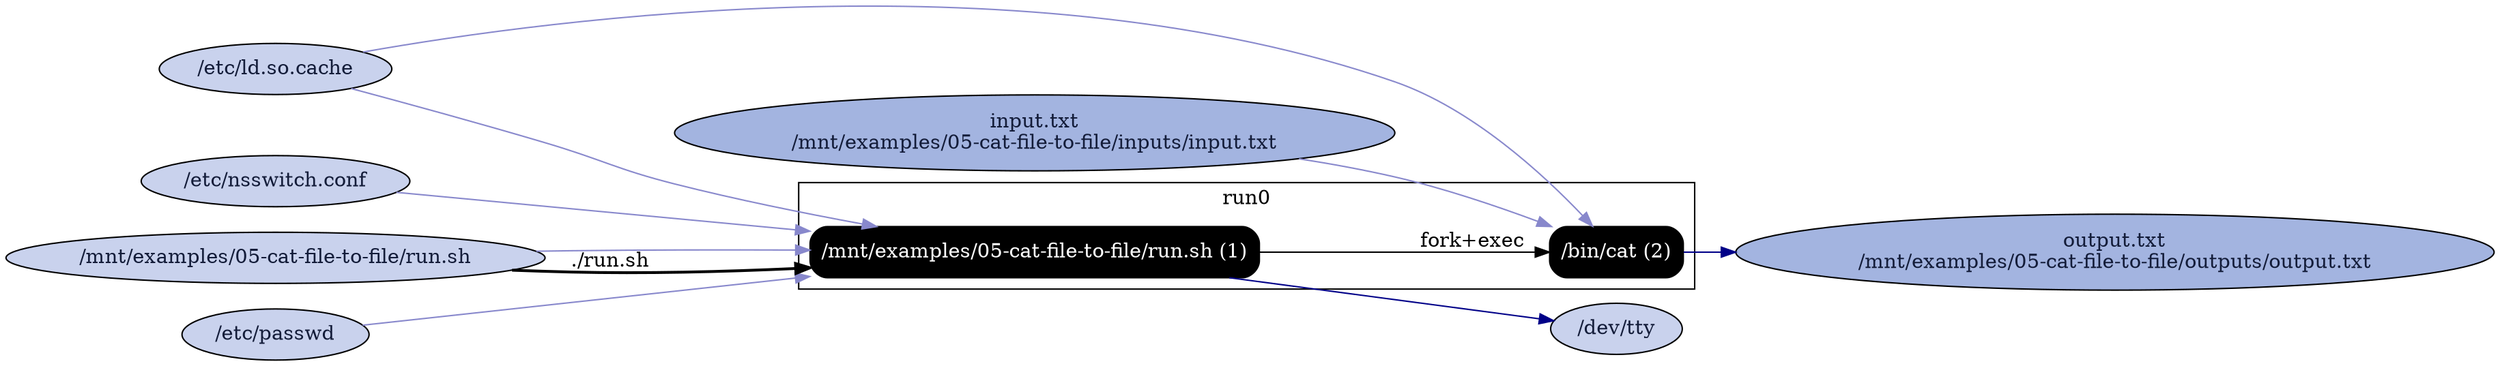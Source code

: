 digraph G {
    rankdir=LR;

    /* programs */
    node [shape=box fontcolor=white fillcolor=black style="filled,rounded"];
    subgraph cluster_run0 {
        label="run0";
        prog0 [label="/mnt/examples/05-cat-file-to-file/run.sh (1)"];
        prog1 [label="/bin/cat (2)"];
        prog0 -> prog1 [label="fork+exec"];
    }

    node [shape=ellipse fontcolor="#131C39" fillcolor="#C9D2ED"];

    /* other files */
    "/dev/tty";
    "/etc/ld.so.cache";
    "/etc/nsswitch.conf";
    "/etc/passwd";
    "/mnt/examples/05-cat-file-to-file/inputs/input.txt" [fillcolor="#A3B4E0", label="input.txt\n/mnt/examples/05-cat-file-to-file/inputs/input.txt"];
    "/mnt/examples/05-cat-file-to-file/outputs/output.txt" [fillcolor="#A3B4E0", label="output.txt\n/mnt/examples/05-cat-file-to-file/outputs/output.txt"];
    "/mnt/examples/05-cat-file-to-file/run.sh";

    "/mnt/examples/05-cat-file-to-file/run.sh" -> prog0 [style=bold, label="./run.sh"];
    "/etc/ld.so.cache" -> prog0 [color="#8888CC"];
    prog0 -> "/dev/tty" [color="#000088"];
    "/etc/nsswitch.conf" -> prog0 [color="#8888CC"];
    "/etc/passwd" -> prog0 [color="#8888CC"];
    "/mnt/examples/05-cat-file-to-file/run.sh" -> prog0 [color="#8888CC"];
    prog1 -> "/mnt/examples/05-cat-file-to-file/outputs/output.txt" [color="#000088"];
    "/etc/ld.so.cache" -> prog1 [color="#8888CC"];
    "/mnt/examples/05-cat-file-to-file/inputs/input.txt" -> prog1 [color="#8888CC"];
}

